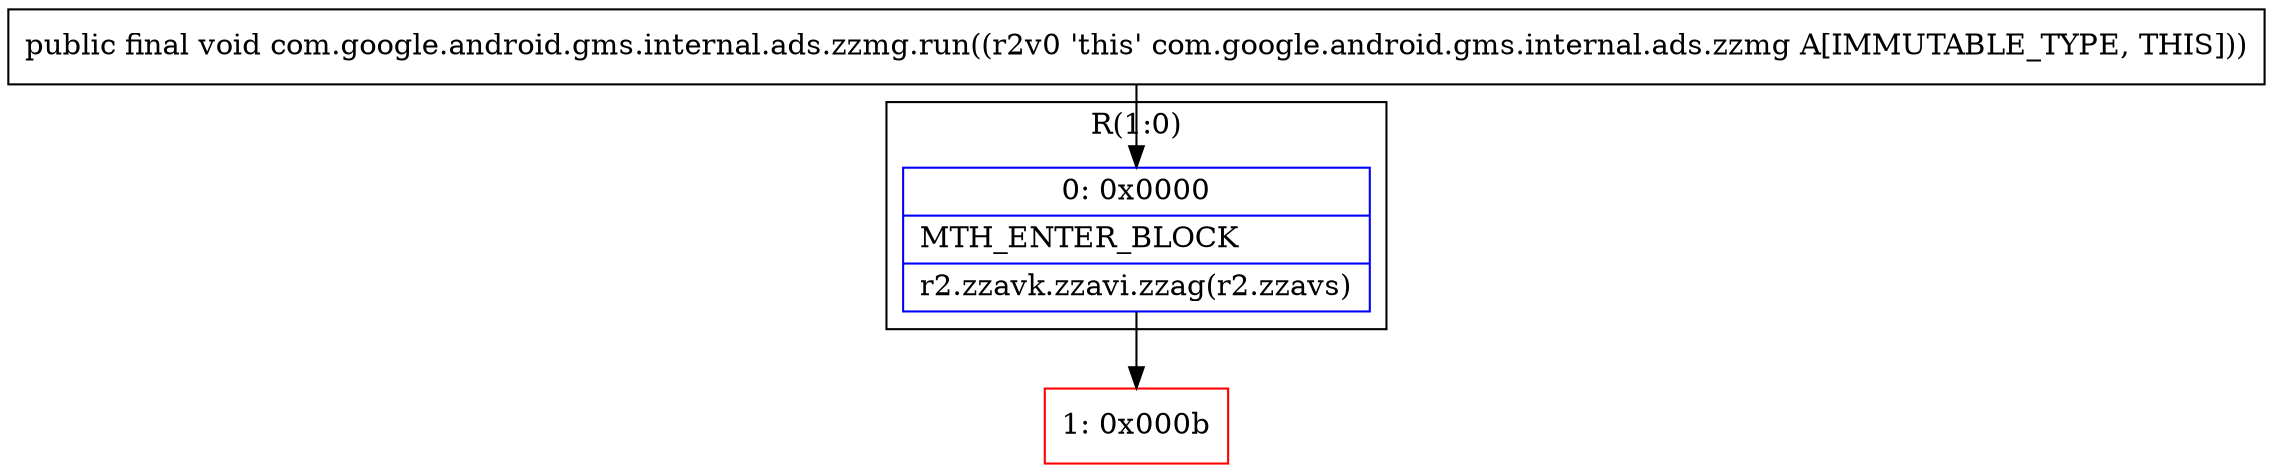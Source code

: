 digraph "CFG forcom.google.android.gms.internal.ads.zzmg.run()V" {
subgraph cluster_Region_1980087102 {
label = "R(1:0)";
node [shape=record,color=blue];
Node_0 [shape=record,label="{0\:\ 0x0000|MTH_ENTER_BLOCK\l|r2.zzavk.zzavi.zzag(r2.zzavs)\l}"];
}
Node_1 [shape=record,color=red,label="{1\:\ 0x000b}"];
MethodNode[shape=record,label="{public final void com.google.android.gms.internal.ads.zzmg.run((r2v0 'this' com.google.android.gms.internal.ads.zzmg A[IMMUTABLE_TYPE, THIS])) }"];
MethodNode -> Node_0;
Node_0 -> Node_1;
}

